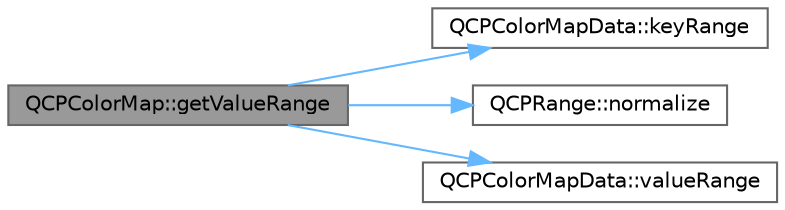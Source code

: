 digraph "QCPColorMap::getValueRange"
{
 // LATEX_PDF_SIZE
  bgcolor="transparent";
  edge [fontname=Helvetica,fontsize=10,labelfontname=Helvetica,labelfontsize=10];
  node [fontname=Helvetica,fontsize=10,shape=box,height=0.2,width=0.4];
  rankdir="LR";
  Node1 [label="QCPColorMap::getValueRange",height=0.2,width=0.4,color="gray40", fillcolor="grey60", style="filled", fontcolor="black",tooltip=" "];
  Node1 -> Node2 [color="steelblue1",style="solid"];
  Node2 [label="QCPColorMapData::keyRange",height=0.2,width=0.4,color="grey40", fillcolor="white", style="filled",URL="$class_q_c_p_color_map_data.html#a1e43abd20a77b922b7cecfc69bf4dad7",tooltip=" "];
  Node1 -> Node3 [color="steelblue1",style="solid"];
  Node3 [label="QCPRange::normalize",height=0.2,width=0.4,color="grey40", fillcolor="white", style="filled",URL="$class_q_c_p_range.html#af914a7740269b0604d0827c634a878a9",tooltip=" "];
  Node1 -> Node4 [color="steelblue1",style="solid"];
  Node4 [label="QCPColorMapData::valueRange",height=0.2,width=0.4,color="grey40", fillcolor="white", style="filled",URL="$class_q_c_p_color_map_data.html#a818e4e384aa4e5fad69ac603924394d3",tooltip=" "];
}
